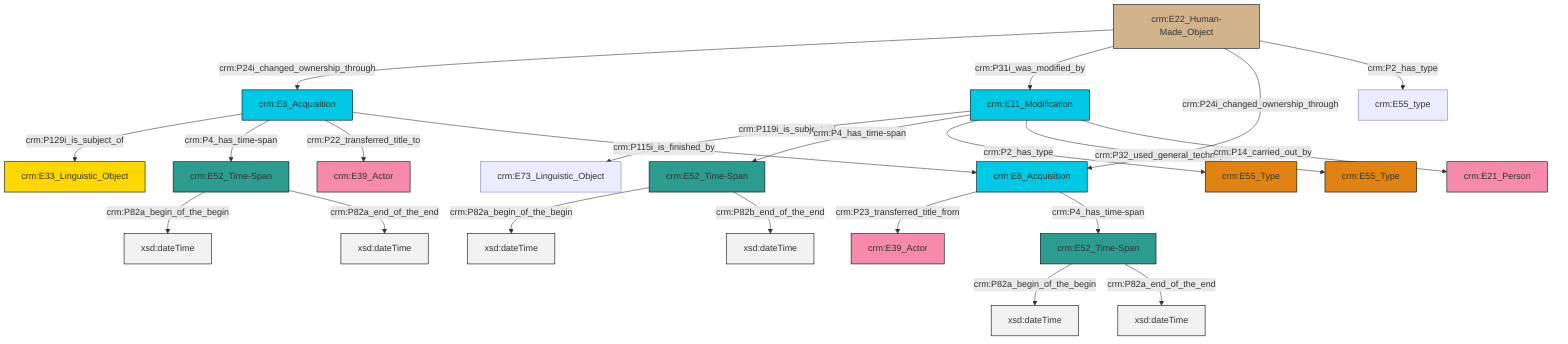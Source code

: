graph TD
classDef Literal fill:#f2f2f2,stroke:#000000;
classDef CRM_Entity fill:#FFFFFF,stroke:#000000;
classDef Temporal_Entity fill:#00C9E6, stroke:#000000;
classDef Type fill:#E18312, stroke:#000000;
classDef Time-Span fill:#2C9C91, stroke:#000000;
classDef Appellation fill:#FFEB7F, stroke:#000000;
classDef Place fill:#008836, stroke:#000000;
classDef Persistent_Item fill:#B266B2, stroke:#000000;
classDef Conceptual_Object fill:#FFD700, stroke:#000000;
classDef Physical_Thing fill:#D2B48C, stroke:#000000;
classDef Actor fill:#f58aad, stroke:#000000;
classDef PC_Classes fill:#4ce600, stroke:#000000;
classDef Multi fill:#cccccc,stroke:#000000;

2["crm:E8_Acquisition"]:::Temporal_Entity -->|crm:P129i_is_subject_of| 3["crm:E33_Linguistic_Object"]:::Conceptual_Object
8["crm:E22_Human-Made_Object"]:::Physical_Thing -->|crm:P24i_changed_ownership_through| 2["crm:E8_Acquisition"]:::Temporal_Entity
8["crm:E22_Human-Made_Object"]:::Physical_Thing -->|crm:P31i_was_modified_by| 9["crm:E11_Modification"]:::Temporal_Entity
8["crm:E22_Human-Made_Object"]:::Physical_Thing -->|crm:P24i_changed_ownership_through| 10["crm:E8_Acquisition"]:::Temporal_Entity
10["crm:E8_Acquisition"]:::Temporal_Entity -->|crm:P23_transferred_title_from| 6["crm:E39_Actor"]:::Actor
13["crm:E52_Time-Span"]:::Time-Span -->|crm:P82a_begin_of_the_begin| 14[xsd:dateTime]:::Literal
9["crm:E11_Modification"]:::Temporal_Entity -->|crm:P119i_is_subject_of| 15["crm:E73_Linguistic_Object"]:::Default
21["crm:E52_Time-Span"]:::Time-Span -->|crm:P82a_begin_of_the_begin| 22[xsd:dateTime]:::Literal
23["crm:E52_Time-Span"]:::Time-Span -->|crm:P82a_begin_of_the_begin| 24[xsd:dateTime]:::Literal
10["crm:E8_Acquisition"]:::Temporal_Entity -->|crm:P4_has_time-span| 21["crm:E52_Time-Span"]:::Time-Span
8["crm:E22_Human-Made_Object"]:::Physical_Thing -->|crm:P2_has_type| 25["crm:E55_type"]:::Default
13["crm:E52_Time-Span"]:::Time-Span -->|crm:P82b_end_of_the_end| 27[xsd:dateTime]:::Literal
9["crm:E11_Modification"]:::Temporal_Entity -->|crm:P4_has_time-span| 13["crm:E52_Time-Span"]:::Time-Span
2["crm:E8_Acquisition"]:::Temporal_Entity -->|crm:P4_has_time-span| 23["crm:E52_Time-Span"]:::Time-Span
9["crm:E11_Modification"]:::Temporal_Entity -->|crm:P2_has_type| 17["crm:E55_Type"]:::Type
2["crm:E8_Acquisition"]:::Temporal_Entity -->|crm:P22_transferred_title_to| 4["crm:E39_Actor"]:::Actor
23["crm:E52_Time-Span"]:::Time-Span -->|crm:P82a_end_of_the_end| 29[xsd:dateTime]:::Literal
9["crm:E11_Modification"]:::Temporal_Entity -->|crm:P32_used_general_technique| 0["crm:E55_Type"]:::Type
21["crm:E52_Time-Span"]:::Time-Span -->|crm:P82a_end_of_the_end| 33[xsd:dateTime]:::Literal
2["crm:E8_Acquisition"]:::Temporal_Entity -->|crm:P115i_is_finished_by| 10["crm:E8_Acquisition"]:::Temporal_Entity
9["crm:E11_Modification"]:::Temporal_Entity -->|crm:P14_carried_out_by| 19["crm:E21_Person"]:::Actor